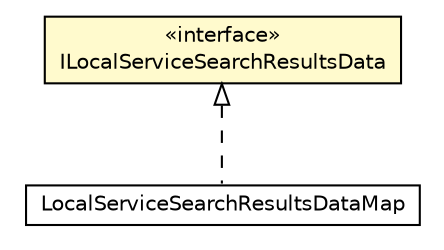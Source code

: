 #!/usr/local/bin/dot
#
# Class diagram 
# Generated by UMLGraph version R5_6-24-gf6e263 (http://www.umlgraph.org/)
#

digraph G {
	edge [fontname="Helvetica",fontsize=10,labelfontname="Helvetica",labelfontsize=10];
	node [fontname="Helvetica",fontsize=10,shape=plaintext];
	nodesep=0.25;
	ranksep=0.5;
	// org.universAAL.middleware.service.data.ILocalServiceSearchResultsData
	c218765 [label=<<table title="org.universAAL.middleware.service.data.ILocalServiceSearchResultsData" border="0" cellborder="1" cellspacing="0" cellpadding="2" port="p" bgcolor="lemonChiffon" href="./ILocalServiceSearchResultsData.html">
		<tr><td><table border="0" cellspacing="0" cellpadding="1">
<tr><td align="center" balign="center"> &#171;interface&#187; </td></tr>
<tr><td align="center" balign="center"> ILocalServiceSearchResultsData </td></tr>
		</table></td></tr>
		</table>>, URL="./ILocalServiceSearchResultsData.html", fontname="Helvetica", fontcolor="black", fontsize=10.0];
	// org.universAAL.middleware.service.data.LocalServiceSearchResultsDataMap
	c218767 [label=<<table title="org.universAAL.middleware.service.data.LocalServiceSearchResultsDataMap" border="0" cellborder="1" cellspacing="0" cellpadding="2" port="p" href="./LocalServiceSearchResultsDataMap.html">
		<tr><td><table border="0" cellspacing="0" cellpadding="1">
<tr><td align="center" balign="center"> LocalServiceSearchResultsDataMap </td></tr>
		</table></td></tr>
		</table>>, URL="./LocalServiceSearchResultsDataMap.html", fontname="Helvetica", fontcolor="black", fontsize=10.0];
	//org.universAAL.middleware.service.data.LocalServiceSearchResultsDataMap implements org.universAAL.middleware.service.data.ILocalServiceSearchResultsData
	c218765:p -> c218767:p [dir=back,arrowtail=empty,style=dashed];
}

